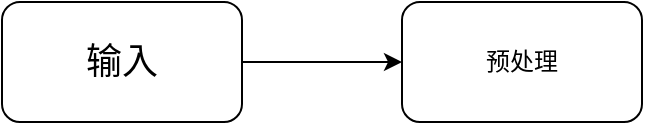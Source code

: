 <mxfile version="25.0.3">
  <diagram name="第 1 页" id="PG2xUZhAAmy-bLEZqsFV">
    <mxGraphModel dx="1426" dy="789" grid="1" gridSize="10" guides="1" tooltips="1" connect="1" arrows="1" fold="1" page="1" pageScale="1" pageWidth="827" pageHeight="1169" math="0" shadow="0">
      <root>
        <mxCell id="0" />
        <mxCell id="1" parent="0" />
        <mxCell id="MxzImj7wCzPGFJL9YipR-3" value="" style="edgeStyle=orthogonalEdgeStyle;rounded=0;orthogonalLoop=1;jettySize=auto;html=1;" edge="1" parent="1" source="MxzImj7wCzPGFJL9YipR-1" target="MxzImj7wCzPGFJL9YipR-2">
          <mxGeometry relative="1" as="geometry" />
        </mxCell>
        <mxCell id="MxzImj7wCzPGFJL9YipR-1" value="&lt;font style=&quot;font-size: 18px;&quot;&gt;输入&lt;/font&gt;" style="rounded=1;whiteSpace=wrap;html=1;" vertex="1" parent="1">
          <mxGeometry x="180" y="230" width="120" height="60" as="geometry" />
        </mxCell>
        <mxCell id="MxzImj7wCzPGFJL9YipR-2" value="预处理" style="whiteSpace=wrap;html=1;rounded=1;" vertex="1" parent="1">
          <mxGeometry x="380" y="230" width="120" height="60" as="geometry" />
        </mxCell>
      </root>
    </mxGraphModel>
  </diagram>
</mxfile>
